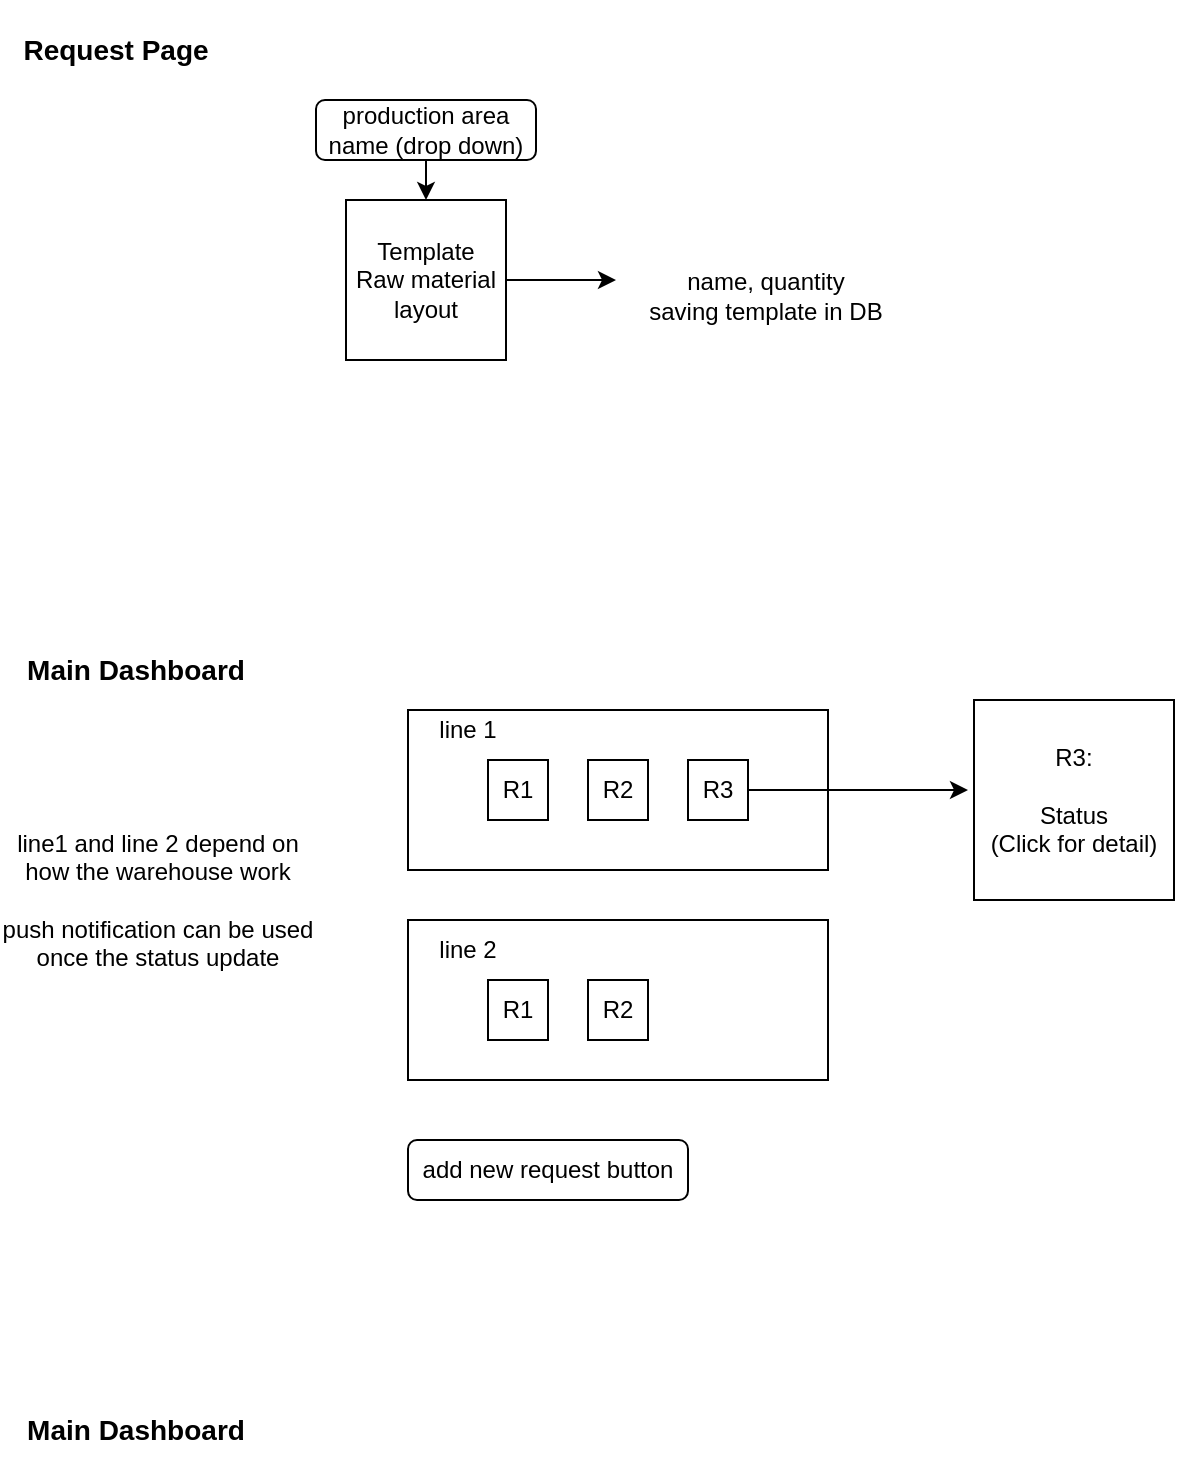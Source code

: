 <mxfile version="21.2.2" type="github">
  <diagram name="Page-1" id="A73RMxAbfpvUFZcWIKSA">
    <mxGraphModel dx="2266" dy="894" grid="1" gridSize="10" guides="1" tooltips="1" connect="1" arrows="1" fold="1" page="1" pageScale="1" pageWidth="850" pageHeight="1100" math="0" shadow="0">
      <root>
        <mxCell id="0" />
        <mxCell id="1" parent="0" />
        <mxCell id="m2AstNa7EjtSMFgKrrQF-1" value="production area name (drop down)" style="rounded=1;whiteSpace=wrap;html=1;" vertex="1" parent="1">
          <mxGeometry x="170" y="60" width="110" height="30" as="geometry" />
        </mxCell>
        <mxCell id="m2AstNa7EjtSMFgKrrQF-3" value="&lt;b&gt;&lt;font style=&quot;font-size: 14px;&quot;&gt;Request Page&lt;/font&gt;&lt;/b&gt;" style="text;html=1;strokeColor=none;fillColor=none;align=center;verticalAlign=middle;whiteSpace=wrap;rounded=0;" vertex="1" parent="1">
          <mxGeometry x="20" y="10" width="100" height="50" as="geometry" />
        </mxCell>
        <mxCell id="m2AstNa7EjtSMFgKrrQF-4" value="&lt;div&gt;Template&lt;/div&gt;&lt;div&gt;Raw material layout&lt;br&gt;&lt;/div&gt;" style="whiteSpace=wrap;html=1;aspect=fixed;" vertex="1" parent="1">
          <mxGeometry x="185" y="110" width="80" height="80" as="geometry" />
        </mxCell>
        <mxCell id="m2AstNa7EjtSMFgKrrQF-5" value="" style="endArrow=classic;html=1;rounded=0;exitX=1;exitY=0.5;exitDx=0;exitDy=0;" edge="1" parent="1" source="m2AstNa7EjtSMFgKrrQF-4">
          <mxGeometry width="50" height="50" relative="1" as="geometry">
            <mxPoint x="400" y="490" as="sourcePoint" />
            <mxPoint x="320" y="150" as="targetPoint" />
            <Array as="points" />
          </mxGeometry>
        </mxCell>
        <mxCell id="m2AstNa7EjtSMFgKrrQF-6" value="&lt;div&gt;name, quantity&lt;/div&gt;&lt;div&gt;saving template in DB&lt;br&gt;&lt;/div&gt;" style="text;html=1;strokeColor=none;fillColor=none;align=center;verticalAlign=middle;whiteSpace=wrap;rounded=0;" vertex="1" parent="1">
          <mxGeometry x="330" y="125" width="130" height="65" as="geometry" />
        </mxCell>
        <mxCell id="m2AstNa7EjtSMFgKrrQF-7" value="" style="endArrow=classic;html=1;rounded=0;exitX=0.5;exitY=1;exitDx=0;exitDy=0;entryX=0.5;entryY=0;entryDx=0;entryDy=0;" edge="1" parent="1" source="m2AstNa7EjtSMFgKrrQF-1" target="m2AstNa7EjtSMFgKrrQF-4">
          <mxGeometry width="50" height="50" relative="1" as="geometry">
            <mxPoint x="400" y="490" as="sourcePoint" />
            <mxPoint x="450" y="440" as="targetPoint" />
          </mxGeometry>
        </mxCell>
        <mxCell id="m2AstNa7EjtSMFgKrrQF-8" value="&lt;b&gt;&lt;font style=&quot;font-size: 14px;&quot;&gt;Main Dashboard&lt;/font&gt;&lt;/b&gt;" style="text;html=1;strokeColor=none;fillColor=none;align=center;verticalAlign=middle;whiteSpace=wrap;rounded=0;" vertex="1" parent="1">
          <mxGeometry x="20" y="320" width="120" height="50" as="geometry" />
        </mxCell>
        <mxCell id="m2AstNa7EjtSMFgKrrQF-9" value="R1" style="whiteSpace=wrap;html=1;aspect=fixed;" vertex="1" parent="1">
          <mxGeometry x="256" y="390" width="30" height="30" as="geometry" />
        </mxCell>
        <mxCell id="m2AstNa7EjtSMFgKrrQF-10" value="R2" style="whiteSpace=wrap;html=1;aspect=fixed;" vertex="1" parent="1">
          <mxGeometry x="306" y="390" width="30" height="30" as="geometry" />
        </mxCell>
        <mxCell id="m2AstNa7EjtSMFgKrrQF-11" value="R3" style="whiteSpace=wrap;html=1;aspect=fixed;" vertex="1" parent="1">
          <mxGeometry x="356" y="390" width="30" height="30" as="geometry" />
        </mxCell>
        <mxCell id="m2AstNa7EjtSMFgKrrQF-14" value="" style="rounded=0;whiteSpace=wrap;html=1;fillColor=none;" vertex="1" parent="1">
          <mxGeometry x="216" y="365" width="210" height="80" as="geometry" />
        </mxCell>
        <mxCell id="m2AstNa7EjtSMFgKrrQF-15" value="line 1" style="text;html=1;strokeColor=none;fillColor=none;align=center;verticalAlign=middle;whiteSpace=wrap;rounded=0;" vertex="1" parent="1">
          <mxGeometry x="216" y="360" width="60" height="30" as="geometry" />
        </mxCell>
        <mxCell id="m2AstNa7EjtSMFgKrrQF-16" value="R1" style="whiteSpace=wrap;html=1;aspect=fixed;" vertex="1" parent="1">
          <mxGeometry x="256" y="500" width="30" height="30" as="geometry" />
        </mxCell>
        <mxCell id="m2AstNa7EjtSMFgKrrQF-17" value="R2" style="whiteSpace=wrap;html=1;aspect=fixed;" vertex="1" parent="1">
          <mxGeometry x="306" y="500" width="30" height="30" as="geometry" />
        </mxCell>
        <mxCell id="m2AstNa7EjtSMFgKrrQF-19" value="" style="rounded=0;whiteSpace=wrap;html=1;fillColor=none;" vertex="1" parent="1">
          <mxGeometry x="216" y="470" width="210" height="80" as="geometry" />
        </mxCell>
        <mxCell id="m2AstNa7EjtSMFgKrrQF-20" value="line 2" style="text;html=1;strokeColor=none;fillColor=none;align=center;verticalAlign=middle;whiteSpace=wrap;rounded=0;" vertex="1" parent="1">
          <mxGeometry x="216" y="470" width="60" height="30" as="geometry" />
        </mxCell>
        <mxCell id="m2AstNa7EjtSMFgKrrQF-21" value="" style="endArrow=classic;html=1;rounded=0;exitX=1;exitY=0.5;exitDx=0;exitDy=0;" edge="1" parent="1" source="m2AstNa7EjtSMFgKrrQF-11">
          <mxGeometry width="50" height="50" relative="1" as="geometry">
            <mxPoint x="406" y="490" as="sourcePoint" />
            <mxPoint x="496" y="405" as="targetPoint" />
          </mxGeometry>
        </mxCell>
        <mxCell id="m2AstNa7EjtSMFgKrrQF-23" value="&lt;div&gt;R3:&lt;/div&gt;&lt;div&gt;&lt;br&gt;&lt;/div&gt;&lt;div&gt;Status&lt;/div&gt;&lt;div&gt;(Click for detail)&lt;br&gt;&lt;/div&gt;" style="whiteSpace=wrap;html=1;aspect=fixed;" vertex="1" parent="1">
          <mxGeometry x="499" y="360" width="100" height="100" as="geometry" />
        </mxCell>
        <mxCell id="m2AstNa7EjtSMFgKrrQF-24" value="add new request button" style="rounded=1;whiteSpace=wrap;html=1;" vertex="1" parent="1">
          <mxGeometry x="216" y="580" width="140" height="30" as="geometry" />
        </mxCell>
        <mxCell id="m2AstNa7EjtSMFgKrrQF-25" value="&lt;div&gt;line1 and line 2 depend on how the warehouse work&lt;/div&gt;&lt;div&gt;&lt;br&gt;&lt;/div&gt;&lt;div&gt;push notification can be used once the status update&lt;br&gt;&lt;/div&gt;" style="text;html=1;strokeColor=none;fillColor=none;align=center;verticalAlign=middle;whiteSpace=wrap;rounded=0;" vertex="1" parent="1">
          <mxGeometry x="12" y="445" width="158" height="30" as="geometry" />
        </mxCell>
        <mxCell id="m2AstNa7EjtSMFgKrrQF-28" value="&lt;b&gt;&lt;font style=&quot;font-size: 14px;&quot;&gt;Main Dashboard&lt;/font&gt;&lt;/b&gt;" style="text;html=1;strokeColor=none;fillColor=none;align=center;verticalAlign=middle;whiteSpace=wrap;rounded=0;" vertex="1" parent="1">
          <mxGeometry x="20" y="700" width="120" height="50" as="geometry" />
        </mxCell>
      </root>
    </mxGraphModel>
  </diagram>
</mxfile>
